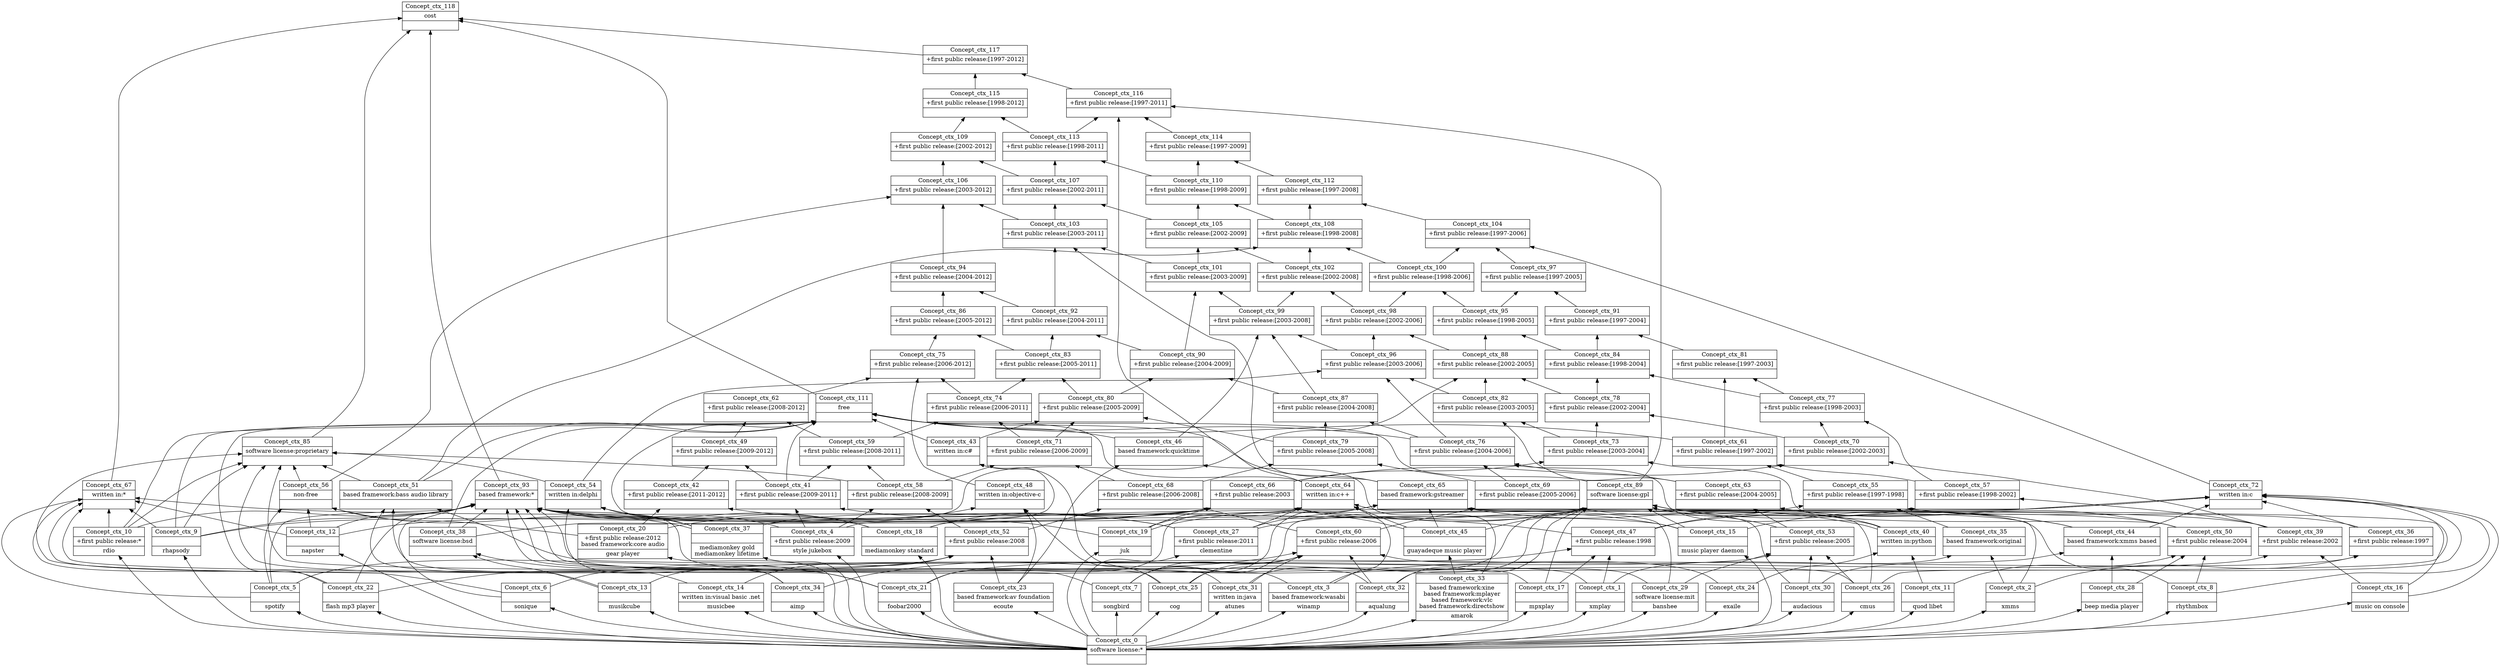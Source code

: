 digraph G { 
	rankdir=BT;
subgraph ctx { 
label="ctx";
1 [shape=record,label="{Concept_ctx_0|software license:*\n|}"];
2 [shape=record,label="{Concept_ctx_6||sonique\n}"];
3 [shape=record,label="{Concept_ctx_26||cmus\n}"];
4 [shape=record,label="{Concept_ctx_22||flash mp3 player\n}"];
5 [shape=record,label="{Concept_ctx_30||audacious\n}"];
6 [shape=record,label="{Concept_ctx_28||beep media player\n}"];
7 [shape=record,label="{Concept_ctx_18||mediamonkey standard\n}"];
8 [shape=record,label="{Concept_ctx_19||juk\n}"];
9 [shape=record,label="{Concept_ctx_15||music player daemon\n}"];
10 [shape=record,label="{Concept_ctx_8||rhythmbox\n}"];
11 [shape=record,label="{Concept_ctx_32||aqualung\n}"];
12 [shape=record,label="{Concept_ctx_5||spotify\n}"];
13 [shape=record,label="{Concept_ctx_31|written in:java\n|atunes\n}"];
14 [shape=record,label="{Concept_ctx_25||cog\n}"];
15 [shape=record,label="{Concept_ctx_11||quod libet\n}"];
16 [shape=record,label="{Concept_ctx_24||exaile\n}"];
17 [shape=record,label="{Concept_ctx_9||rhapsody\n}"];
18 [shape=record,label="{Concept_ctx_7||songbird\n}"];
19 [shape=record,label="{Concept_ctx_12||napster\n}"];
20 [shape=record,label="{Concept_ctx_4|+first public release:2009\n|style jukebox\n}"];
21 [shape=record,label="{Concept_ctx_27|+first public release:2011\n|clementine\n}"];
22 [shape=record,label="{Concept_ctx_20|+first public release:2012\nbased framework:core audio\n|gear player\n}"];
23 [shape=record,label="{Concept_ctx_10|+first public release:*\n|rdio\n}"];
24 [shape=record,label="{Concept_ctx_3|based framework:wasabi\n|winamp\n}"];
25 [shape=record,label="{Concept_ctx_21||foobar2000\n}"];
26 [shape=record,label="{Concept_ctx_34||aimp\n}"];
27 [shape=record,label="{Concept_ctx_2||xmms\n}"];
28 [shape=record,label="{Concept_ctx_16||music on console\n}"];
29 [shape=record,label="{Concept_ctx_17||mpxplay\n}"];
30 [shape=record,label="{Concept_ctx_29|software license:mit\n|banshee\n}"];
31 [shape=record,label="{Concept_ctx_13||musikcube\n}"];
32 [shape=record,label="{Concept_ctx_1||xmplay\n}"];
33 [shape=record,label="{Concept_ctx_14|written in:visual basic .net\n|musicbee\n}"];
34 [shape=record,label="{Concept_ctx_33|based framework:xine\nbased framework:mplayer\nbased framework:vlc\nbased framework:directshow\n|amarok\n}"];
35 [shape=record,label="{Concept_ctx_23|based framework:av foundation\n|ecoute\n}"];
36 [shape=record,label="{Concept_ctx_46|based framework:quicktime\n|}"];
37 [shape=record,label="{Concept_ctx_44|based framework:xmms based\n|}"];
38 [shape=record,label="{Concept_ctx_35|based framework:original\n|}"];
39 [shape=record,label="{Concept_ctx_37||mediamonkey gold\nmediamonkey lifetime\n}"];
40 [shape=record,label="{Concept_ctx_43|written in:c#\n|}"];
41 [shape=record,label="{Concept_ctx_40|written in:python\n|}"];
42 [shape=record,label="{Concept_ctx_41|+first public release:[2009-2011]\n|}"];
43 [shape=record,label="{Concept_ctx_42|+first public release:[2011-2012]\n|}"];
44 [shape=record,label="{Concept_ctx_36|+first public release:1997\n|}"];
45 [shape=record,label="{Concept_ctx_39|+first public release:2002\n|}"];
46 [shape=record,label="{Concept_ctx_38|software license:bsd\n|}"];
47 [shape=record,label="{Concept_ctx_45||guayadeque music player\n}"];
48 [shape=record,label="{Concept_ctx_48|written in:objective-c\n|}"];
49 [shape=record,label="{Concept_ctx_49|+first public release:[2009-2012]\n|}"];
50 [shape=record,label="{Concept_ctx_47|+first public release:1998\n|}"];
51 [shape=record,label="{Concept_ctx_50|+first public release:2004\n|}"];
52 [shape=record,label="{Concept_ctx_51|based framework:bass audio library\n|}"];
53 [shape=record,label="{Concept_ctx_53|+first public release:2005\n|}"];
54 [shape=record,label="{Concept_ctx_54|written in:delphi\n|}"];
55 [shape=record,label="{Concept_ctx_52|+first public release:2008\n|}"];
56 [shape=record,label="{Concept_ctx_55|+first public release:[1997-1998]\n|}"];
57 [shape=record,label="{Concept_ctx_57|+first public release:[1998-2002]\n|}"];
58 [shape=record,label="{Concept_ctx_56|non-free\n|}"];
59 [shape=record,label="{Concept_ctx_58|+first public release:[2008-2009]\n|}"];
60 [shape=record,label="{Concept_ctx_60|+first public release:2006\n|}"];
61 [shape=record,label="{Concept_ctx_59|+first public release:[2008-2011]\n|}"];
62 [shape=record,label="{Concept_ctx_64|written in:c++\n|}"];
63 [shape=record,label="{Concept_ctx_63|+first public release:[2004-2005]\n|}"];
64 [shape=record,label="{Concept_ctx_61|+first public release:[1997-2002]\n|}"];
65 [shape=record,label="{Concept_ctx_62|+first public release:[2008-2012]\n|}"];
66 [shape=record,label="{Concept_ctx_65|based framework:gstreamer\n|}"];
67 [shape=record,label="{Concept_ctx_66|+first public release:2003\n|}"];
68 [shape=record,label="{Concept_ctx_67|written in:*\n|}"];
69 [shape=record,label="{Concept_ctx_69|+first public release:[2005-2006]\n|}"];
70 [shape=record,label="{Concept_ctx_68|+first public release:[2006-2008]\n|}"];
71 [shape=record,label="{Concept_ctx_70|+first public release:[2002-2003]\n|}"];
72 [shape=record,label="{Concept_ctx_71|+first public release:[2006-2009]\n|}"];
73 [shape=record,label="{Concept_ctx_72|written in:c\n|}"];
74 [shape=record,label="{Concept_ctx_73|+first public release:[2003-2004]\n|}"];
75 [shape=record,label="{Concept_ctx_74|+first public release:[2006-2011]\n|}"];
76 [shape=record,label="{Concept_ctx_76|+first public release:[2004-2006]\n|}"];
77 [shape=record,label="{Concept_ctx_75|+first public release:[2006-2012]\n|}"];
78 [shape=record,label="{Concept_ctx_77|+first public release:[1998-2003]\n|}"];
79 [shape=record,label="{Concept_ctx_78|+first public release:[2002-2004]\n|}"];
80 [shape=record,label="{Concept_ctx_79|+first public release:[2005-2008]\n|}"];
81 [shape=record,label="{Concept_ctx_80|+first public release:[2005-2009]\n|}"];
82 [shape=record,label="{Concept_ctx_82|+first public release:[2003-2005]\n|}"];
83 [shape=record,label="{Concept_ctx_81|+first public release:[1997-2003]\n|}"];
84 [shape=record,label="{Concept_ctx_83|+first public release:[2005-2011]\n|}"];
85 [shape=record,label="{Concept_ctx_84|+first public release:[1998-2004]\n|}"];
86 [shape=record,label="{Concept_ctx_87|+first public release:[2004-2008]\n|}"];
87 [shape=record,label="{Concept_ctx_86|+first public release:[2005-2012]\n|}"];
88 [shape=record,label="{Concept_ctx_85|software license:proprietary\n|}"];
89 [shape=record,label="{Concept_ctx_88|+first public release:[2002-2005]\n|}"];
90 [shape=record,label="{Concept_ctx_90|+first public release:[2004-2009]\n|}"];
91 [shape=record,label="{Concept_ctx_89|software license:gpl\n|}"];
92 [shape=record,label="{Concept_ctx_91|+first public release:[1997-2004]\n|}"];
93 [shape=record,label="{Concept_ctx_92|+first public release:[2004-2011]\n|}"];
94 [shape=record,label="{Concept_ctx_93|based framework:*\n|}"];
95 [shape=record,label="{Concept_ctx_94|+first public release:[2004-2012]\n|}"];
96 [shape=record,label="{Concept_ctx_95|+first public release:[1998-2005]\n|}"];
97 [shape=record,label="{Concept_ctx_96|+first public release:[2003-2006]\n|}"];
98 [shape=record,label="{Concept_ctx_97|+first public release:[1997-2005]\n|}"];
99 [shape=record,label="{Concept_ctx_98|+first public release:[2002-2006]\n|}"];
100 [shape=record,label="{Concept_ctx_99|+first public release:[2003-2008]\n|}"];
101 [shape=record,label="{Concept_ctx_100|+first public release:[1998-2006]\n|}"];
102 [shape=record,label="{Concept_ctx_101|+first public release:[2003-2009]\n|}"];
103 [shape=record,label="{Concept_ctx_102|+first public release:[2002-2008]\n|}"];
104 [shape=record,label="{Concept_ctx_103|+first public release:[2003-2011]\n|}"];
105 [shape=record,label="{Concept_ctx_104|+first public release:[1997-2006]\n|}"];
106 [shape=record,label="{Concept_ctx_105|+first public release:[2002-2009]\n|}"];
107 [shape=record,label="{Concept_ctx_106|+first public release:[2003-2012]\n|}"];
108 [shape=record,label="{Concept_ctx_107|+first public release:[2002-2011]\n|}"];
109 [shape=record,label="{Concept_ctx_108|+first public release:[1998-2008]\n|}"];
110 [shape=record,label="{Concept_ctx_109|+first public release:[2002-2012]\n|}"];
111 [shape=record,label="{Concept_ctx_111|free\n|}"];
112 [shape=record,label="{Concept_ctx_110|+first public release:[1998-2009]\n|}"];
113 [shape=record,label="{Concept_ctx_112|+first public release:[1997-2008]\n|}"];
114 [shape=record,label="{Concept_ctx_113|+first public release:[1998-2011]\n|}"];
115 [shape=record,label="{Concept_ctx_114|+first public release:[1997-2009]\n|}"];
116 [shape=record,label="{Concept_ctx_115|+first public release:[1998-2012]\n|}"];
117 [shape=record,label="{Concept_ctx_116|+first public release:[1997-2011]\n|}"];
118 [shape=record,label="{Concept_ctx_117|+first public release:[1997-2012]\n|}"];
119 [shape=record,label="{Concept_ctx_118|cost\n|}"];
	1 -> 2
	1 -> 3
	1 -> 4
	1 -> 5
	1 -> 6
	1 -> 7
	1 -> 8
	1 -> 9
	1 -> 10
	1 -> 11
	1 -> 12
	1 -> 13
	1 -> 14
	1 -> 15
	1 -> 16
	1 -> 17
	1 -> 18
	1 -> 19
	1 -> 20
	1 -> 21
	1 -> 22
	1 -> 23
	1 -> 24
	1 -> 25
	1 -> 26
	1 -> 27
	1 -> 28
	1 -> 29
	1 -> 30
	1 -> 31
	1 -> 32
	1 -> 33
	1 -> 34
	1 -> 35
	34 -> 36
	35 -> 36
	5 -> 37
	6 -> 37
	32 -> 38
	27 -> 38
	1 -> 39
	20 -> 40
	30 -> 40
	15 -> 41
	16 -> 41
	20 -> 42
	21 -> 42
	21 -> 43
	22 -> 43
	24 -> 44
	27 -> 44
	25 -> 45
	28 -> 45
	25 -> 46
	31 -> 46
	34 -> 47
	22 -> 48
	35 -> 48
	14 -> 48
	43 -> 49
	42 -> 49
	29 -> 50
	32 -> 50
	2 -> 50
	6 -> 51
	10 -> 51
	15 -> 51
	26 -> 52
	32 -> 52
	33 -> 52
	30 -> 53
	31 -> 53
	3 -> 53
	5 -> 53
	26 -> 54
	7 -> 54
	39 -> 54
	33 -> 55
	35 -> 55
	4 -> 55
	12 -> 55
	38 -> 56
	44 -> 56
	50 -> 56
	45 -> 57
	50 -> 57
	22 -> 58
	19 -> 58
	12 -> 58
	39 -> 58
	20 -> 59
	55 -> 59
	13 -> 60
	14 -> 60
	16 -> 60
	18 -> 60
	26 -> 60
	11 -> 60
	42 -> 61
	59 -> 61
	47 -> 62
	8 -> 62
	21 -> 62
	5 -> 62
	25 -> 62
	24 -> 62
	51 -> 63
	37 -> 63
	53 -> 63
	56 -> 64
	57 -> 64
	61 -> 65
	49 -> 65
	30 -> 66
	47 -> 66
	21 -> 66
	41 -> 66
	10 -> 66
	18 -> 66
	47 -> 67
	7 -> 67
	8 -> 67
	9 -> 67
	17 -> 67
	19 -> 67
	39 -> 67
	4 -> 68
	31 -> 68
	17 -> 68
	18 -> 68
	50 -> 68
	19 -> 68
	12 -> 68
	23 -> 68
	60 -> 69
	53 -> 69
	60 -> 70
	55 -> 70
	45 -> 71
	67 -> 71
	70 -> 72
	59 -> 72
	7 -> 73
	3 -> 73
	28 -> 73
	9 -> 73
	10 -> 73
	37 -> 73
	44 -> 73
	11 -> 73
	39 -> 73
	51 -> 74
	67 -> 74
	72 -> 75
	61 -> 75
	63 -> 76
	69 -> 76
	41 -> 76
	65 -> 77
	75 -> 77
	48 -> 77
	71 -> 78
	57 -> 78
	74 -> 79
	71 -> 79
	70 -> 80
	69 -> 80
	72 -> 81
	80 -> 81
	40 -> 81
	74 -> 82
	63 -> 82
	64 -> 83
	78 -> 83
	75 -> 84
	81 -> 84
	79 -> 85
	78 -> 85
	76 -> 86
	80 -> 86
	84 -> 87
	77 -> 87
	25 -> 88
	2 -> 88
	17 -> 88
	54 -> 88
	24 -> 88
	23 -> 88
	59 -> 88
	58 -> 88
	52 -> 88
	46 -> 89
	79 -> 89
	82 -> 89
	86 -> 90
	81 -> 90
	29 -> 91
	37 -> 91
	21 -> 91
	13 -> 91
	47 -> 91
	8 -> 91
	41 -> 91
	28 -> 91
	3 -> 91
	9 -> 91
	14 -> 91
	18 -> 91
	51 -> 91
	11 -> 91
	27 -> 91
	83 -> 92
	85 -> 92
	84 -> 93
	90 -> 93
	29 -> 94
	23 -> 94
	13 -> 94
	20 -> 94
	7 -> 94
	8 -> 94
	2 -> 94
	3 -> 94
	4 -> 94
	9 -> 94
	14 -> 94
	17 -> 94
	19 -> 94
	12 -> 94
	46 -> 94
	45 -> 94
	11 -> 94
	39 -> 94
	93 -> 95
	87 -> 95
	89 -> 96
	85 -> 96
	76 -> 97
	54 -> 97
	82 -> 97
	96 -> 98
	92 -> 98
	89 -> 99
	97 -> 99
	86 -> 100
	36 -> 100
	97 -> 100
	96 -> 101
	99 -> 101
	100 -> 102
	90 -> 102
	99 -> 103
	100 -> 103
	102 -> 104
	66 -> 104
	93 -> 104
	101 -> 105
	98 -> 105
	73 -> 105
	102 -> 106
	103 -> 106
	95 -> 107
	58 -> 107
	104 -> 107
	106 -> 108
	104 -> 108
	101 -> 109
	103 -> 109
	52 -> 109
	107 -> 110
	108 -> 110
	76 -> 111
	91 -> 111
	23 -> 111
	62 -> 111
	52 -> 111
	40 -> 111
	7 -> 111
	36 -> 111
	4 -> 111
	17 -> 111
	46 -> 111
	66 -> 111
	64 -> 111
	42 -> 111
	106 -> 112
	109 -> 112
	105 -> 113
	109 -> 113
	112 -> 114
	108 -> 114
	112 -> 115
	113 -> 115
	114 -> 116
	110 -> 116
	115 -> 117
	114 -> 117
	91 -> 117
	62 -> 117
	117 -> 118
	116 -> 118
	118 -> 119
	88 -> 119
	94 -> 119
	68 -> 119
	111 -> 119
}
}